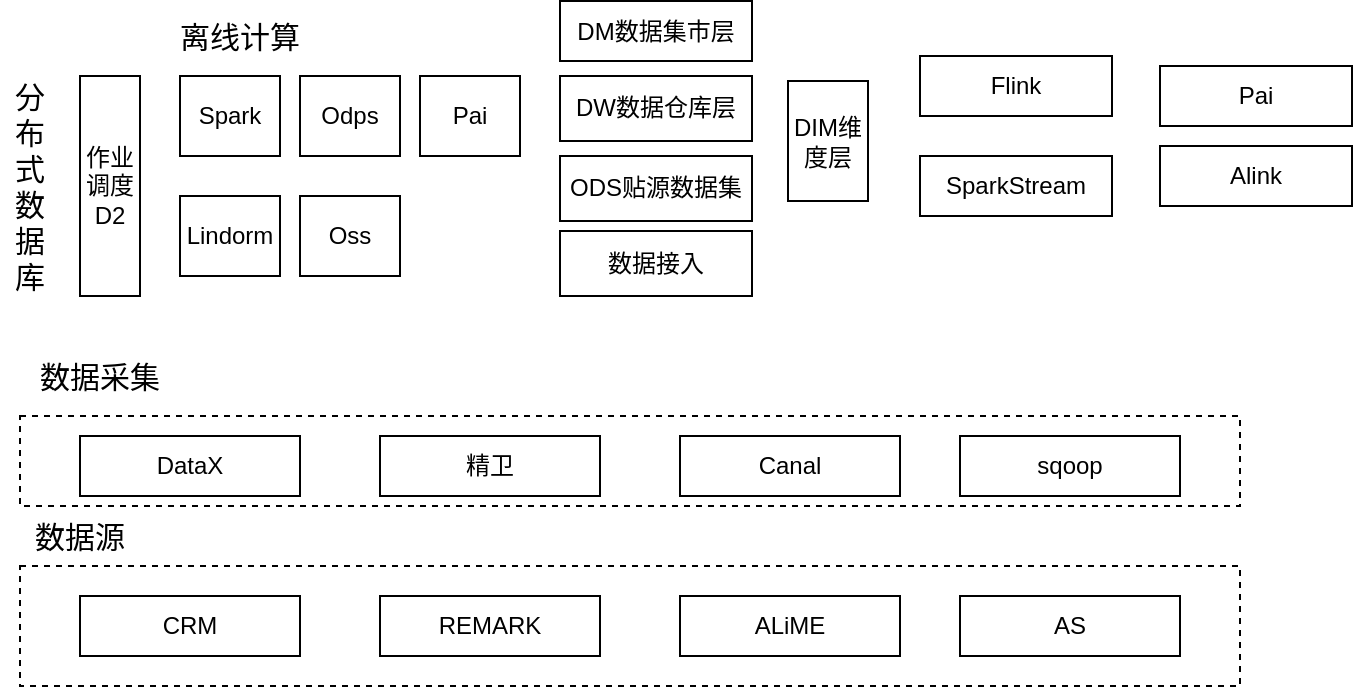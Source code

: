 <mxfile version="13.2.1" type="github">
  <diagram id="s-AYnQhCjU4W_edRJ31I" name="Page-1">
    <mxGraphModel dx="894" dy="486" grid="1" gridSize="10" guides="1" tooltips="1" connect="1" arrows="1" fold="1" page="1" pageScale="1" pageWidth="827" pageHeight="1169" math="0" shadow="0">
      <root>
        <mxCell id="0" />
        <mxCell id="1" parent="0" />
        <mxCell id="VPAwBAqk6aTSygl4t78--206" value="" style="rounded=0;whiteSpace=wrap;html=1;fillColor=none;dashed=1;" parent="1" vertex="1">
          <mxGeometry x="80" y="560" width="610" height="45" as="geometry" />
        </mxCell>
        <mxCell id="VPAwBAqk6aTSygl4t78--196" value="CRM" style="rounded=0;whiteSpace=wrap;html=1;" parent="1" vertex="1">
          <mxGeometry x="110" y="650" width="110" height="30" as="geometry" />
        </mxCell>
        <mxCell id="VPAwBAqk6aTSygl4t78--197" value="REMARK" style="rounded=0;whiteSpace=wrap;html=1;" parent="1" vertex="1">
          <mxGeometry x="260" y="650" width="110" height="30" as="geometry" />
        </mxCell>
        <mxCell id="VPAwBAqk6aTSygl4t78--198" value="ALiME" style="rounded=0;whiteSpace=wrap;html=1;" parent="1" vertex="1">
          <mxGeometry x="410" y="650" width="110" height="30" as="geometry" />
        </mxCell>
        <mxCell id="VPAwBAqk6aTSygl4t78--199" value="AS" style="rounded=0;whiteSpace=wrap;html=1;" parent="1" vertex="1">
          <mxGeometry x="550" y="650" width="110" height="30" as="geometry" />
        </mxCell>
        <mxCell id="VPAwBAqk6aTSygl4t78--200" value="" style="rounded=0;whiteSpace=wrap;html=1;fillColor=none;dashed=1;" parent="1" vertex="1">
          <mxGeometry x="80" y="635" width="610" height="60" as="geometry" />
        </mxCell>
        <mxCell id="VPAwBAqk6aTSygl4t78--201" value="数据源" style="text;html=1;strokeColor=none;fillColor=none;align=center;verticalAlign=middle;whiteSpace=wrap;rounded=0;dashed=1;fontSize=15;" parent="1" vertex="1">
          <mxGeometry x="80" y="610" width="60" height="20" as="geometry" />
        </mxCell>
        <mxCell id="VPAwBAqk6aTSygl4t78--202" value="DataX" style="rounded=0;whiteSpace=wrap;html=1;" parent="1" vertex="1">
          <mxGeometry x="110" y="570" width="110" height="30" as="geometry" />
        </mxCell>
        <mxCell id="VPAwBAqk6aTSygl4t78--203" value="精卫" style="rounded=0;whiteSpace=wrap;html=1;" parent="1" vertex="1">
          <mxGeometry x="260" y="570" width="110" height="30" as="geometry" />
        </mxCell>
        <mxCell id="VPAwBAqk6aTSygl4t78--204" value="Canal" style="rounded=0;whiteSpace=wrap;html=1;" parent="1" vertex="1">
          <mxGeometry x="410" y="570" width="110" height="30" as="geometry" />
        </mxCell>
        <mxCell id="VPAwBAqk6aTSygl4t78--205" value="sqoop" style="rounded=0;whiteSpace=wrap;html=1;" parent="1" vertex="1">
          <mxGeometry x="550" y="570" width="110" height="30" as="geometry" />
        </mxCell>
        <mxCell id="VPAwBAqk6aTSygl4t78--207" value="数据采集" style="text;html=1;strokeColor=none;fillColor=none;align=center;verticalAlign=middle;whiteSpace=wrap;rounded=0;dashed=1;fontSize=15;" parent="1" vertex="1">
          <mxGeometry x="80" y="530" width="80" height="20" as="geometry" />
        </mxCell>
        <mxCell id="VPAwBAqk6aTSygl4t78--212" value="作业调度D2" style="rounded=0;whiteSpace=wrap;html=1;" parent="1" vertex="1">
          <mxGeometry x="110" y="390" width="30" height="110" as="geometry" />
        </mxCell>
        <mxCell id="VPAwBAqk6aTSygl4t78--213" value="Spark" style="rounded=0;whiteSpace=wrap;html=1;" parent="1" vertex="1">
          <mxGeometry x="160" y="390" width="50" height="40" as="geometry" />
        </mxCell>
        <mxCell id="VPAwBAqk6aTSygl4t78--214" value="Lindorm" style="rounded=0;whiteSpace=wrap;html=1;" parent="1" vertex="1">
          <mxGeometry x="160" y="450" width="50" height="40" as="geometry" />
        </mxCell>
        <mxCell id="VPAwBAqk6aTSygl4t78--215" value="Odps" style="rounded=0;whiteSpace=wrap;html=1;" parent="1" vertex="1">
          <mxGeometry x="220" y="390" width="50" height="40" as="geometry" />
        </mxCell>
        <mxCell id="VPAwBAqk6aTSygl4t78--216" value="Pai" style="rounded=0;whiteSpace=wrap;html=1;" parent="1" vertex="1">
          <mxGeometry x="280" y="390" width="50" height="40" as="geometry" />
        </mxCell>
        <mxCell id="VPAwBAqk6aTSygl4t78--217" value="Oss" style="rounded=0;whiteSpace=wrap;html=1;" parent="1" vertex="1">
          <mxGeometry x="220" y="450" width="50" height="40" as="geometry" />
        </mxCell>
        <mxCell id="VPAwBAqk6aTSygl4t78--218" value="离线计算" style="text;html=1;strokeColor=none;fillColor=none;align=center;verticalAlign=middle;whiteSpace=wrap;rounded=0;dashed=1;fontSize=15;" parent="1" vertex="1">
          <mxGeometry x="150" y="360" width="80" height="20" as="geometry" />
        </mxCell>
        <mxCell id="VPAwBAqk6aTSygl4t78--219" value="分布式数据库" style="text;html=1;strokeColor=none;fillColor=none;align=center;verticalAlign=middle;whiteSpace=wrap;rounded=0;dashed=1;fontSize=15;" parent="1" vertex="1">
          <mxGeometry x="70" y="435" width="30" height="20" as="geometry" />
        </mxCell>
        <mxCell id="bAkaB2A6DjwyET5zN5SZ-1" value="DM数据集市层" style="rounded=0;whiteSpace=wrap;html=1;" vertex="1" parent="1">
          <mxGeometry x="350" y="352.5" width="96" height="30" as="geometry" />
        </mxCell>
        <mxCell id="bAkaB2A6DjwyET5zN5SZ-2" value="DW数据仓库层" style="rounded=0;whiteSpace=wrap;html=1;" vertex="1" parent="1">
          <mxGeometry x="350" y="390" width="96" height="32.5" as="geometry" />
        </mxCell>
        <mxCell id="bAkaB2A6DjwyET5zN5SZ-3" value="ODS贴源数据集" style="rounded=0;whiteSpace=wrap;html=1;" vertex="1" parent="1">
          <mxGeometry x="350" y="430" width="96" height="32.5" as="geometry" />
        </mxCell>
        <mxCell id="bAkaB2A6DjwyET5zN5SZ-4" value="数据接入" style="rounded=0;whiteSpace=wrap;html=1;" vertex="1" parent="1">
          <mxGeometry x="350" y="467.5" width="96" height="32.5" as="geometry" />
        </mxCell>
        <mxCell id="bAkaB2A6DjwyET5zN5SZ-5" value="DIM维度层" style="rounded=0;whiteSpace=wrap;html=1;" vertex="1" parent="1">
          <mxGeometry x="464" y="392.5" width="40" height="60" as="geometry" />
        </mxCell>
        <mxCell id="bAkaB2A6DjwyET5zN5SZ-6" value="Flink" style="rounded=0;whiteSpace=wrap;html=1;" vertex="1" parent="1">
          <mxGeometry x="530" y="380" width="96" height="30" as="geometry" />
        </mxCell>
        <mxCell id="bAkaB2A6DjwyET5zN5SZ-7" value="SparkStream" style="rounded=0;whiteSpace=wrap;html=1;" vertex="1" parent="1">
          <mxGeometry x="530" y="430" width="96" height="30" as="geometry" />
        </mxCell>
        <mxCell id="bAkaB2A6DjwyET5zN5SZ-8" value="Alink" style="rounded=0;whiteSpace=wrap;html=1;" vertex="1" parent="1">
          <mxGeometry x="650" y="425" width="96" height="30" as="geometry" />
        </mxCell>
        <mxCell id="bAkaB2A6DjwyET5zN5SZ-10" value="Pai" style="rounded=0;whiteSpace=wrap;html=1;" vertex="1" parent="1">
          <mxGeometry x="650" y="385" width="96" height="30" as="geometry" />
        </mxCell>
      </root>
    </mxGraphModel>
  </diagram>
</mxfile>
